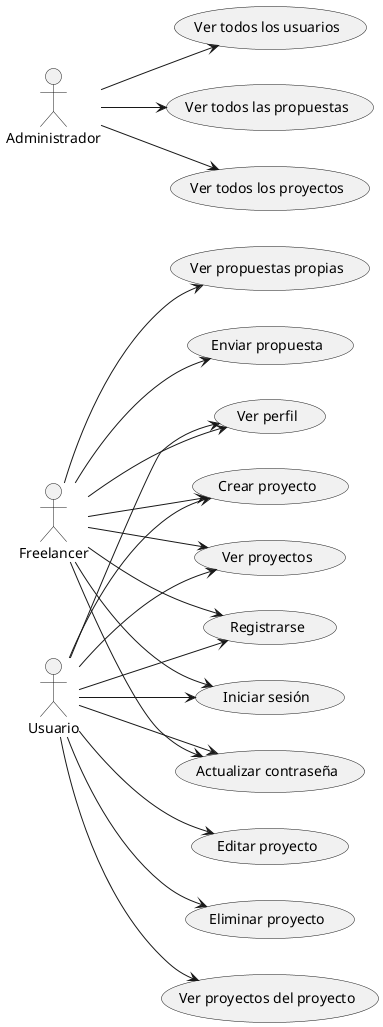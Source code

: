 @startuml
left to right direction

actor Usuario
actor Freelancer
actor Administrador

Usuario --> (Registrarse)
Usuario --> (Iniciar sesión)
Usuario --> (Actualizar contraseña)
Usuario --> (Ver perfil)
Usuario --> (Crear proyecto)
Usuario --> (Ver proyectos)
Usuario --> (Editar proyecto)
Usuario --> (Eliminar proyecto)
Usuario --> (Ver proyectos del proyecto)

Freelancer --> (Registrarse)
Freelancer --> (Iniciar sesión)
Freelancer --> (Actualizar contraseña)
Freelancer --> (Ver perfil)
Freelancer --> (Crear proyecto)
Freelancer --> (Ver proyectos)
Freelancer --> (Enviar propuesta)
Freelancer --> (Ver propuestas propias)

Administrador --> (Ver todos los usuarios)
Administrador --> (Ver todos las propuestas)
Administrador --> (Ver todos los proyectos)
' Administrador --> (Eliminar usuario)

@enduml
